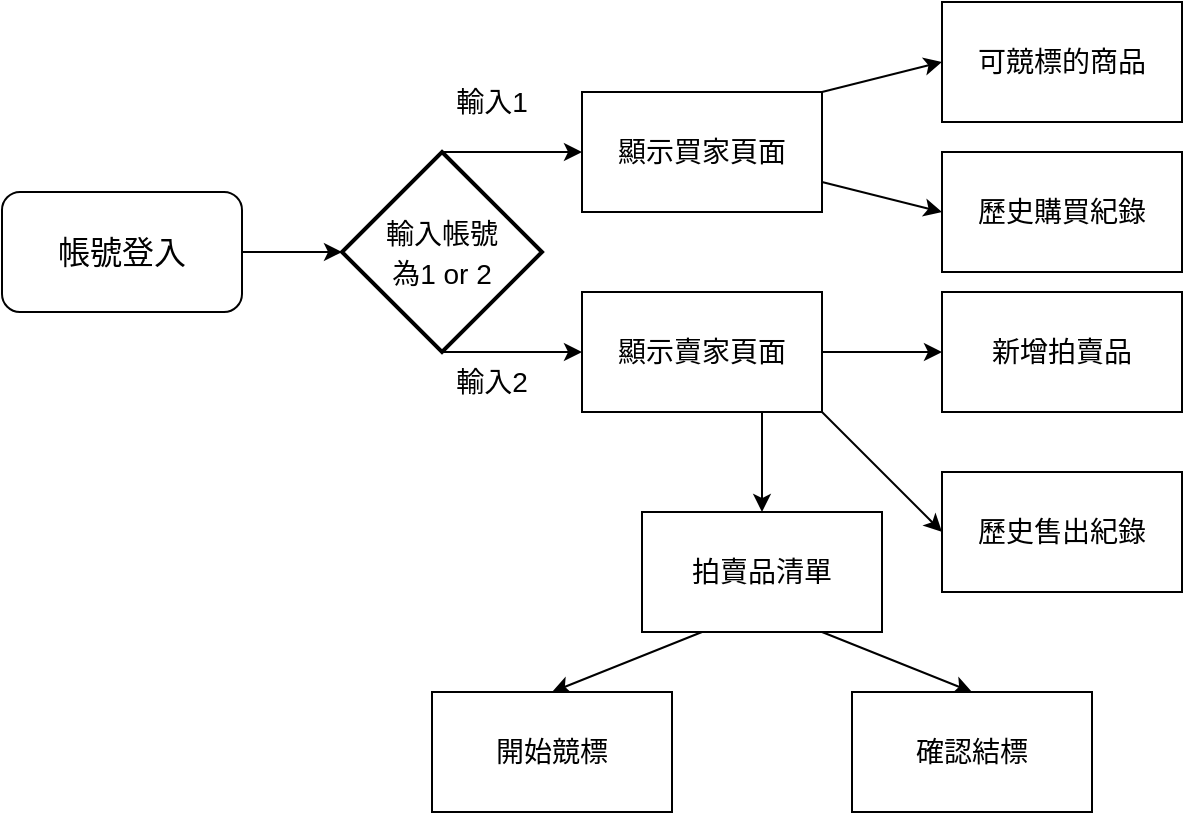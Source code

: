 <mxfile version="20.5.3" type="device" pages="2"><diagram id="yw0gRrCZPzrZtSqawLTa" name="第 2 页"><mxGraphModel dx="868" dy="3750" grid="1" gridSize="10" guides="1" tooltips="1" connect="1" arrows="1" fold="1" page="1" pageScale="1" pageWidth="2339" pageHeight="3300" math="0" shadow="0"><root><mxCell id="0"/><mxCell id="1" parent="0"/><mxCell id="oXx_PeNDWYMSN2dUt1Ca-3" value="" style="rounded=1;whiteSpace=wrap;html=1;" vertex="1" parent="1"><mxGeometry x="40" y="-160" width="120" height="60" as="geometry"/></mxCell><mxCell id="oXx_PeNDWYMSN2dUt1Ca-4" value="&lt;font style=&quot;font-size: 16px;&quot;&gt;帳號登入&lt;/font&gt;" style="text;html=1;strokeColor=none;fillColor=none;align=center;verticalAlign=middle;whiteSpace=wrap;rounded=0;" vertex="1" parent="1"><mxGeometry x="60" y="-145" width="80" height="30" as="geometry"/></mxCell><mxCell id="oXx_PeNDWYMSN2dUt1Ca-5" value="" style="endArrow=classic;html=1;rounded=0;fontSize=16;exitX=1;exitY=0.5;exitDx=0;exitDy=0;entryX=0;entryY=0.5;entryDx=0;entryDy=0;entryPerimeter=0;" edge="1" parent="1" source="oXx_PeNDWYMSN2dUt1Ca-3" target="oXx_PeNDWYMSN2dUt1Ca-6"><mxGeometry width="50" height="50" relative="1" as="geometry"><mxPoint x="420" y="-110" as="sourcePoint"/><mxPoint x="220" y="-130" as="targetPoint"/></mxGeometry></mxCell><mxCell id="oXx_PeNDWYMSN2dUt1Ca-6" value="" style="strokeWidth=2;html=1;shape=mxgraph.flowchart.decision;whiteSpace=wrap;fontSize=16;" vertex="1" parent="1"><mxGeometry x="210" y="-180" width="100" height="100" as="geometry"/></mxCell><mxCell id="oXx_PeNDWYMSN2dUt1Ca-8" value="&lt;font style=&quot;font-size: 14px;&quot;&gt;輸入帳號為1 or 2&lt;/font&gt;" style="text;html=1;strokeColor=none;fillColor=none;align=center;verticalAlign=middle;whiteSpace=wrap;rounded=0;fontSize=16;" vertex="1" parent="1"><mxGeometry x="230" y="-145" width="60" height="30" as="geometry"/></mxCell><mxCell id="oXx_PeNDWYMSN2dUt1Ca-9" value="" style="endArrow=classic;html=1;rounded=0;fontSize=14;exitX=0.5;exitY=0;exitDx=0;exitDy=0;exitPerimeter=0;entryX=0;entryY=0.5;entryDx=0;entryDy=0;" edge="1" parent="1" source="oXx_PeNDWYMSN2dUt1Ca-6" target="oXx_PeNDWYMSN2dUt1Ca-13"><mxGeometry width="50" height="50" relative="1" as="geometry"><mxPoint x="420" y="-110" as="sourcePoint"/><mxPoint x="300" y="-240" as="targetPoint"/></mxGeometry></mxCell><mxCell id="oXx_PeNDWYMSN2dUt1Ca-10" value="" style="endArrow=classic;html=1;rounded=0;fontSize=14;exitX=0.5;exitY=1;exitDx=0;exitDy=0;exitPerimeter=0;entryX=0;entryY=0.5;entryDx=0;entryDy=0;" edge="1" parent="1" source="oXx_PeNDWYMSN2dUt1Ca-6" target="oXx_PeNDWYMSN2dUt1Ca-14"><mxGeometry width="50" height="50" relative="1" as="geometry"><mxPoint x="420" y="-110" as="sourcePoint"/><mxPoint x="310" y="-40" as="targetPoint"/></mxGeometry></mxCell><mxCell id="oXx_PeNDWYMSN2dUt1Ca-12" value="輸入2" style="text;html=1;strokeColor=none;fillColor=none;align=center;verticalAlign=middle;whiteSpace=wrap;rounded=0;fontSize=14;" vertex="1" parent="1"><mxGeometry x="250" y="-80" width="70" height="30" as="geometry"/></mxCell><mxCell id="oXx_PeNDWYMSN2dUt1Ca-11" value="輸入1" style="text;html=1;strokeColor=none;fillColor=none;align=center;verticalAlign=middle;whiteSpace=wrap;rounded=0;fontSize=14;" vertex="1" parent="1"><mxGeometry x="255" y="-220" width="60" height="30" as="geometry"/></mxCell><mxCell id="oXx_PeNDWYMSN2dUt1Ca-13" value="" style="rounded=0;whiteSpace=wrap;html=1;fontSize=14;" vertex="1" parent="1"><mxGeometry x="330" y="-210" width="120" height="60" as="geometry"/></mxCell><mxCell id="oXx_PeNDWYMSN2dUt1Ca-14" value="" style="rounded=0;whiteSpace=wrap;html=1;fontSize=14;" vertex="1" parent="1"><mxGeometry x="330" y="-110" width="120" height="60" as="geometry"/></mxCell><mxCell id="oXx_PeNDWYMSN2dUt1Ca-16" value="顯示買家頁面" style="text;html=1;strokeColor=none;fillColor=none;align=center;verticalAlign=middle;whiteSpace=wrap;rounded=0;fontSize=14;" vertex="1" parent="1"><mxGeometry x="345" y="-195" width="90" height="30" as="geometry"/></mxCell><mxCell id="oXx_PeNDWYMSN2dUt1Ca-17" value="顯示賣家頁面" style="text;html=1;strokeColor=none;fillColor=none;align=center;verticalAlign=middle;whiteSpace=wrap;rounded=0;fontSize=14;" vertex="1" parent="1"><mxGeometry x="345" y="-95" width="90" height="30" as="geometry"/></mxCell><mxCell id="oXx_PeNDWYMSN2dUt1Ca-18" value="" style="endArrow=classic;html=1;rounded=0;fontSize=14;exitX=1;exitY=0;exitDx=0;exitDy=0;entryX=0;entryY=0.5;entryDx=0;entryDy=0;" edge="1" parent="1" source="oXx_PeNDWYMSN2dUt1Ca-13" target="oXx_PeNDWYMSN2dUt1Ca-20"><mxGeometry width="50" height="50" relative="1" as="geometry"><mxPoint x="500" y="-170" as="sourcePoint"/><mxPoint x="510" y="-180" as="targetPoint"/></mxGeometry></mxCell><mxCell id="oXx_PeNDWYMSN2dUt1Ca-19" value="" style="endArrow=classic;html=1;rounded=0;fontSize=14;exitX=1;exitY=1;exitDx=0;exitDy=0;entryX=0;entryY=0.5;entryDx=0;entryDy=0;" edge="1" parent="1" source="oXx_PeNDWYMSN2dUt1Ca-14" target="oXx_PeNDWYMSN2dUt1Ca-22"><mxGeometry width="50" height="50" relative="1" as="geometry"><mxPoint x="480" y="-80" as="sourcePoint"/><mxPoint x="520" y="-80" as="targetPoint"/></mxGeometry></mxCell><mxCell id="oXx_PeNDWYMSN2dUt1Ca-20" value="" style="rounded=0;whiteSpace=wrap;html=1;fontSize=14;" vertex="1" parent="1"><mxGeometry x="510" y="-255" width="120" height="60" as="geometry"/></mxCell><mxCell id="oXx_PeNDWYMSN2dUt1Ca-22" value="" style="rounded=0;whiteSpace=wrap;html=1;fontSize=14;" vertex="1" parent="1"><mxGeometry x="510" y="-20" width="120" height="60" as="geometry"/></mxCell><mxCell id="oXx_PeNDWYMSN2dUt1Ca-23" value="" style="endArrow=classic;html=1;rounded=0;fontSize=14;exitX=1;exitY=0.5;exitDx=0;exitDy=0;entryX=0;entryY=0.5;entryDx=0;entryDy=0;" edge="1" parent="1" source="oXx_PeNDWYMSN2dUt1Ca-14" target="oXx_PeNDWYMSN2dUt1Ca-24"><mxGeometry width="50" height="50" relative="1" as="geometry"><mxPoint x="500" y="-65" as="sourcePoint"/><mxPoint x="520" y="-80" as="targetPoint"/></mxGeometry></mxCell><mxCell id="oXx_PeNDWYMSN2dUt1Ca-24" value="" style="rounded=0;whiteSpace=wrap;html=1;fontSize=14;" vertex="1" parent="1"><mxGeometry x="510" y="-110" width="120" height="60" as="geometry"/></mxCell><mxCell id="oXx_PeNDWYMSN2dUt1Ca-25" value="" style="rounded=0;whiteSpace=wrap;html=1;fontSize=14;" vertex="1" parent="1"><mxGeometry x="510" y="-180" width="120" height="60" as="geometry"/></mxCell><mxCell id="oXx_PeNDWYMSN2dUt1Ca-26" value="" style="endArrow=classic;html=1;rounded=0;fontSize=14;entryX=0;entryY=0.5;entryDx=0;entryDy=0;exitX=1;exitY=0.75;exitDx=0;exitDy=0;" edge="1" parent="1" source="oXx_PeNDWYMSN2dUt1Ca-13" target="oXx_PeNDWYMSN2dUt1Ca-25"><mxGeometry width="50" height="50" relative="1" as="geometry"><mxPoint x="420" y="-130" as="sourcePoint"/><mxPoint x="470" y="-180" as="targetPoint"/></mxGeometry></mxCell><mxCell id="oXx_PeNDWYMSN2dUt1Ca-27" value="新增拍賣品" style="text;html=1;strokeColor=none;fillColor=none;align=center;verticalAlign=middle;whiteSpace=wrap;rounded=0;fontSize=14;" vertex="1" parent="1"><mxGeometry x="530" y="-95" width="80" height="30" as="geometry"/></mxCell><mxCell id="oXx_PeNDWYMSN2dUt1Ca-28" value="歷史售出紀錄" style="text;html=1;strokeColor=none;fillColor=none;align=center;verticalAlign=middle;whiteSpace=wrap;rounded=0;fontSize=14;" vertex="1" parent="1"><mxGeometry x="525" y="-5" width="90" height="30" as="geometry"/></mxCell><mxCell id="oXx_PeNDWYMSN2dUt1Ca-29" value="可競標的商品" style="text;html=1;strokeColor=none;fillColor=none;align=center;verticalAlign=middle;whiteSpace=wrap;rounded=0;fontSize=14;" vertex="1" parent="1"><mxGeometry x="525" y="-240" width="90" height="30" as="geometry"/></mxCell><mxCell id="oXx_PeNDWYMSN2dUt1Ca-30" value="歷史購買紀錄" style="text;html=1;strokeColor=none;fillColor=none;align=center;verticalAlign=middle;whiteSpace=wrap;rounded=0;fontSize=14;" vertex="1" parent="1"><mxGeometry x="525" y="-165" width="90" height="30" as="geometry"/></mxCell><mxCell id="oXx_PeNDWYMSN2dUt1Ca-31" value="" style="endArrow=classic;html=1;rounded=0;fontSize=14;exitX=0.75;exitY=1;exitDx=0;exitDy=0;entryX=0.5;entryY=0;entryDx=0;entryDy=0;" edge="1" parent="1" source="oXx_PeNDWYMSN2dUt1Ca-14" target="oXx_PeNDWYMSN2dUt1Ca-32"><mxGeometry width="50" height="50" relative="1" as="geometry"><mxPoint x="420" y="-30" as="sourcePoint"/><mxPoint x="420" y="30" as="targetPoint"/></mxGeometry></mxCell><mxCell id="oXx_PeNDWYMSN2dUt1Ca-32" value="" style="rounded=0;whiteSpace=wrap;html=1;fontSize=14;" vertex="1" parent="1"><mxGeometry x="360" width="120" height="60" as="geometry"/></mxCell><mxCell id="oXx_PeNDWYMSN2dUt1Ca-34" value="拍賣品清單" style="text;html=1;strokeColor=none;fillColor=none;align=center;verticalAlign=middle;whiteSpace=wrap;rounded=0;fontSize=14;" vertex="1" parent="1"><mxGeometry x="375" y="15" width="90" height="30" as="geometry"/></mxCell><mxCell id="oXx_PeNDWYMSN2dUt1Ca-35" value="" style="endArrow=classic;html=1;rounded=0;fontSize=14;exitX=0.25;exitY=1;exitDx=0;exitDy=0;entryX=0.5;entryY=0;entryDx=0;entryDy=0;" edge="1" parent="1" source="oXx_PeNDWYMSN2dUt1Ca-32" target="oXx_PeNDWYMSN2dUt1Ca-37"><mxGeometry width="50" height="50" relative="1" as="geometry"><mxPoint x="420" y="250" as="sourcePoint"/><mxPoint x="380" y="190" as="targetPoint"/></mxGeometry></mxCell><mxCell id="oXx_PeNDWYMSN2dUt1Ca-36" value="" style="endArrow=classic;html=1;rounded=0;fontSize=14;exitX=0.75;exitY=1;exitDx=0;exitDy=0;entryX=0.5;entryY=0;entryDx=0;entryDy=0;" edge="1" parent="1" source="oXx_PeNDWYMSN2dUt1Ca-32" target="oXx_PeNDWYMSN2dUt1Ca-38"><mxGeometry width="50" height="50" relative="1" as="geometry"><mxPoint x="420" y="250" as="sourcePoint"/><mxPoint x="480" y="200" as="targetPoint"/></mxGeometry></mxCell><mxCell id="oXx_PeNDWYMSN2dUt1Ca-37" value="" style="rounded=0;whiteSpace=wrap;html=1;fontSize=14;" vertex="1" parent="1"><mxGeometry x="255" y="90" width="120" height="60" as="geometry"/></mxCell><mxCell id="oXx_PeNDWYMSN2dUt1Ca-38" value="" style="rounded=0;whiteSpace=wrap;html=1;fontSize=14;" vertex="1" parent="1"><mxGeometry x="465" y="90" width="120" height="60" as="geometry"/></mxCell><mxCell id="oXx_PeNDWYMSN2dUt1Ca-39" value="開始競標" style="text;html=1;strokeColor=none;fillColor=none;align=center;verticalAlign=middle;whiteSpace=wrap;rounded=0;fontSize=14;" vertex="1" parent="1"><mxGeometry x="285" y="105" width="60" height="30" as="geometry"/></mxCell><mxCell id="oXx_PeNDWYMSN2dUt1Ca-40" value="確認結標" style="text;html=1;strokeColor=none;fillColor=none;align=center;verticalAlign=middle;whiteSpace=wrap;rounded=0;fontSize=14;" vertex="1" parent="1"><mxGeometry x="495" y="105" width="60" height="30" as="geometry"/></mxCell></root></mxGraphModel></diagram><diagram id="GO0m6hAhqfvnjGko7VKo" name="第 1 页"><mxGraphModel dx="868" dy="450" grid="1" gridSize="10" guides="1" tooltips="1" connect="1" arrows="1" fold="1" page="1" pageScale="1" pageWidth="1169" pageHeight="827" math="0" shadow="0"><root><mxCell id="0"/><mxCell id="1" parent="0"/><mxCell id="uLJZuY0SVNFTHNSbsqgO-2" value="" style="rounded=0;whiteSpace=wrap;html=1;" parent="1" vertex="1"><mxGeometry x="40" y="210" width="160" height="180" as="geometry"/></mxCell><mxCell id="uLJZuY0SVNFTHNSbsqgO-3" value="" style="endArrow=none;html=1;rounded=0;exitX=0.5;exitY=1;exitDx=0;exitDy=0;entryX=0.5;entryY=0;entryDx=0;entryDy=0;" parent="1" source="uLJZuY0SVNFTHNSbsqgO-2" target="uLJZuY0SVNFTHNSbsqgO-2" edge="1"><mxGeometry width="50" height="50" relative="1" as="geometry"><mxPoint x="390" y="350" as="sourcePoint"/><mxPoint x="440" y="300" as="targetPoint"/><Array as="points"/></mxGeometry></mxCell><mxCell id="uLJZuY0SVNFTHNSbsqgO-4" value="" style="endArrow=none;html=1;rounded=0;" parent="1" edge="1"><mxGeometry width="50" height="50" relative="1" as="geometry"><mxPoint x="120" y="310" as="sourcePoint"/><mxPoint x="200" y="310" as="targetPoint"/></mxGeometry></mxCell><mxCell id="uLJZuY0SVNFTHNSbsqgO-5" value="" style="endArrow=none;html=1;rounded=0;exitX=0;exitY=0.5;exitDx=0;exitDy=0;" parent="1" source="uLJZuY0SVNFTHNSbsqgO-2" edge="1"><mxGeometry width="50" height="50" relative="1" as="geometry"><mxPoint x="50" y="300" as="sourcePoint"/><mxPoint x="120" y="300" as="targetPoint"/></mxGeometry></mxCell><mxCell id="uLJZuY0SVNFTHNSbsqgO-6" value="" style="triangle;whiteSpace=wrap;html=1;rotation=-90;" parent="1" vertex="1"><mxGeometry x="80" y="90" width="80" height="160" as="geometry"/></mxCell><mxCell id="uLJZuY0SVNFTHNSbsqgO-7" value="&lt;font style=&quot;font-size: 16px;&quot;&gt;材料倉&lt;/font&gt;" style="text;html=1;strokeColor=none;fillColor=none;align=center;verticalAlign=middle;whiteSpace=wrap;rounded=0;" parent="1" vertex="1"><mxGeometry x="90" y="100" width="60" height="30" as="geometry"/></mxCell><mxCell id="uLJZuY0SVNFTHNSbsqgO-9" value="&lt;span style=&quot;font-size: 14px;&quot;&gt;本期進料&lt;/span&gt;" style="text;html=1;strokeColor=none;fillColor=none;align=center;verticalAlign=middle;whiteSpace=wrap;rounded=0;fontSize=16;" parent="1" vertex="1"><mxGeometry x="50" y="330" width="60" height="30" as="geometry"/></mxCell><mxCell id="uLJZuY0SVNFTHNSbsqgO-10" value="&lt;font style=&quot;font-size: 14px;&quot;&gt;本期領料&lt;/font&gt;" style="text;html=1;strokeColor=none;fillColor=none;align=center;verticalAlign=middle;whiteSpace=wrap;rounded=0;fontSize=16;" parent="1" vertex="1"><mxGeometry x="130" y="240" width="60" height="30" as="geometry"/></mxCell><mxCell id="uLJZuY0SVNFTHNSbsqgO-11" value="&lt;font style=&quot;font-size: 14px;&quot;&gt;期末存貨&lt;/font&gt;" style="text;html=1;strokeColor=none;fillColor=none;align=center;verticalAlign=middle;whiteSpace=wrap;rounded=0;fontSize=16;" parent="1" vertex="1"><mxGeometry x="120" y="330" width="80" height="30" as="geometry"/></mxCell><mxCell id="uLJZuY0SVNFTHNSbsqgO-12" value="&lt;span style=&quot;font-size: 14px;&quot;&gt;期初存貨&lt;/span&gt;" style="text;html=1;strokeColor=none;fillColor=none;align=center;verticalAlign=middle;whiteSpace=wrap;rounded=0;fontSize=16;" parent="1" vertex="1"><mxGeometry x="50" y="230" width="60" height="30" as="geometry"/></mxCell><mxCell id="j1vD-YDWN3pOX7aWLybo-1" value="" style="rounded=0;whiteSpace=wrap;html=1;fontSize=14;" parent="1" vertex="1"><mxGeometry x="280" y="120" width="160" height="280" as="geometry"/></mxCell><mxCell id="j1vD-YDWN3pOX7aWLybo-2" value="" style="endArrow=none;html=1;rounded=0;fontSize=14;exitX=0.5;exitY=1;exitDx=0;exitDy=0;entryX=0.5;entryY=0;entryDx=0;entryDy=0;" parent="1" source="j1vD-YDWN3pOX7aWLybo-1" target="j1vD-YDWN3pOX7aWLybo-1" edge="1"><mxGeometry width="50" height="50" relative="1" as="geometry"><mxPoint x="360" y="340" as="sourcePoint"/><mxPoint x="410" y="290" as="targetPoint"/></mxGeometry></mxCell><mxCell id="j1vD-YDWN3pOX7aWLybo-3" value="" style="endArrow=none;html=1;rounded=0;fontSize=14;entryX=1.018;entryY=0.642;entryDx=0;entryDy=0;entryPerimeter=0;" parent="1" target="j1vD-YDWN3pOX7aWLybo-1" edge="1"><mxGeometry width="50" height="50" relative="1" as="geometry"><mxPoint x="360" y="300" as="sourcePoint"/><mxPoint x="410" y="290" as="targetPoint"/></mxGeometry></mxCell><mxCell id="j1vD-YDWN3pOX7aWLybo-4" value="" style="endArrow=none;html=1;rounded=0;fontSize=14;exitX=0.005;exitY=0.416;exitDx=0;exitDy=0;exitPerimeter=0;" parent="1" source="j1vD-YDWN3pOX7aWLybo-1" edge="1"><mxGeometry width="50" height="50" relative="1" as="geometry"><mxPoint x="360" y="340" as="sourcePoint"/><mxPoint x="360" y="236" as="targetPoint"/></mxGeometry></mxCell><mxCell id="j1vD-YDWN3pOX7aWLybo-5" value="生產線(一)" style="text;html=1;strokeColor=none;fillColor=none;align=center;verticalAlign=middle;whiteSpace=wrap;rounded=0;fontSize=14;" parent="1" vertex="1"><mxGeometry x="320" y="90" width="80" height="30" as="geometry"/></mxCell><mxCell id="j1vD-YDWN3pOX7aWLybo-6" value="期初存貨" style="text;html=1;strokeColor=none;fillColor=none;align=center;verticalAlign=middle;whiteSpace=wrap;rounded=0;fontSize=14;" parent="1" vertex="1"><mxGeometry x="290" y="120" width="60" height="30" as="geometry"/></mxCell><mxCell id="j1vD-YDWN3pOX7aWLybo-7" value="&lt;font color=&quot;#3333ff&quot;&gt;直接材料&lt;br&gt;直接人工&lt;br&gt;固定製造&lt;br&gt;變動製造&lt;/font&gt;" style="text;html=1;strokeColor=none;fillColor=none;align=center;verticalAlign=middle;whiteSpace=wrap;rounded=0;fontSize=14;" parent="1" vertex="1"><mxGeometry x="285" y="160" width="70" height="60" as="geometry"/></mxCell><mxCell id="j1vD-YDWN3pOX7aWLybo-9" value="&lt;font color=&quot;#0000ff&quot;&gt;直接材料&lt;br&gt;直接人工&lt;br&gt;固定製造&lt;br&gt;變動製造&lt;/font&gt;" style="text;html=1;strokeColor=none;fillColor=none;align=center;verticalAlign=middle;whiteSpace=wrap;rounded=0;fontSize=14;" parent="1" vertex="1"><mxGeometry x="280" y="315" width="70" height="60" as="geometry"/></mxCell><mxCell id="j1vD-YDWN3pOX7aWLybo-10" value="&lt;font color=&quot;#0000ff&quot;&gt;直接材料&lt;br&gt;直接人工&lt;br&gt;固定製造&lt;br&gt;變動製造&lt;/font&gt;" style="text;html=1;strokeColor=none;fillColor=none;align=center;verticalAlign=middle;whiteSpace=wrap;rounded=0;fontSize=14;" parent="1" vertex="1"><mxGeometry x="360" y="330" width="70" height="60" as="geometry"/></mxCell><mxCell id="j1vD-YDWN3pOX7aWLybo-11" value="&lt;font color=&quot;#0000ff&quot;&gt;直接材料&lt;br&gt;直接人工&lt;br&gt;固定製造&lt;br&gt;變動製造&lt;/font&gt;" style="text;html=1;strokeColor=none;fillColor=none;align=center;verticalAlign=middle;whiteSpace=wrap;rounded=0;fontSize=14;" parent="1" vertex="1"><mxGeometry x="360" y="210" width="70" height="60" as="geometry"/></mxCell><mxCell id="j1vD-YDWN3pOX7aWLybo-12" value="&lt;font color=&quot;#000000&quot;&gt;本期投入&lt;/font&gt;" style="text;html=1;strokeColor=none;fillColor=none;align=center;verticalAlign=middle;whiteSpace=wrap;rounded=0;fontSize=14;fontColor=#0000FF;" parent="1" vertex="1"><mxGeometry x="285" y="260" width="60" height="30" as="geometry"/></mxCell><mxCell id="j1vD-YDWN3pOX7aWLybo-13" value="&lt;font style=&quot;font-size: 14px;&quot;&gt;期末存貨&lt;/font&gt;" style="text;html=1;strokeColor=none;fillColor=none;align=center;verticalAlign=middle;whiteSpace=wrap;rounded=0;fontSize=16;" parent="1" vertex="1"><mxGeometry x="360" y="300" width="80" height="30" as="geometry"/></mxCell><mxCell id="j1vD-YDWN3pOX7aWLybo-14" value="&lt;span style=&quot;font-size: 14px;&quot;&gt;本期產出&lt;/span&gt;" style="text;html=1;strokeColor=none;fillColor=none;align=center;verticalAlign=middle;whiteSpace=wrap;rounded=0;fontSize=16;" parent="1" vertex="1"><mxGeometry x="355" y="150" width="80" height="30" as="geometry"/></mxCell><mxCell id="j1vD-YDWN3pOX7aWLybo-15" value="" style="rounded=0;whiteSpace=wrap;html=1;fontSize=14;" parent="1" vertex="1"><mxGeometry x="510" y="115" width="160" height="280" as="geometry"/></mxCell><mxCell id="j1vD-YDWN3pOX7aWLybo-16" value="" style="endArrow=none;html=1;rounded=0;fontSize=14;exitX=0.5;exitY=1;exitDx=0;exitDy=0;entryX=0.5;entryY=0;entryDx=0;entryDy=0;" parent="1" source="j1vD-YDWN3pOX7aWLybo-15" target="j1vD-YDWN3pOX7aWLybo-15" edge="1"><mxGeometry width="50" height="50" relative="1" as="geometry"><mxPoint x="590" y="335" as="sourcePoint"/><mxPoint x="640" y="285" as="targetPoint"/></mxGeometry></mxCell><mxCell id="j1vD-YDWN3pOX7aWLybo-17" value="" style="endArrow=none;html=1;rounded=0;fontSize=14;entryX=1.018;entryY=0.642;entryDx=0;entryDy=0;entryPerimeter=0;" parent="1" target="j1vD-YDWN3pOX7aWLybo-15" edge="1"><mxGeometry width="50" height="50" relative="1" as="geometry"><mxPoint x="590" y="295" as="sourcePoint"/><mxPoint x="640" y="285" as="targetPoint"/></mxGeometry></mxCell><mxCell id="j1vD-YDWN3pOX7aWLybo-18" value="" style="endArrow=none;html=1;rounded=0;fontSize=14;exitX=0.005;exitY=0.416;exitDx=0;exitDy=0;exitPerimeter=0;" parent="1" source="j1vD-YDWN3pOX7aWLybo-15" edge="1"><mxGeometry width="50" height="50" relative="1" as="geometry"><mxPoint x="590" y="335" as="sourcePoint"/><mxPoint x="590" y="231" as="targetPoint"/></mxGeometry></mxCell><mxCell id="j1vD-YDWN3pOX7aWLybo-19" value="生產線(二)" style="text;html=1;strokeColor=none;fillColor=none;align=center;verticalAlign=middle;whiteSpace=wrap;rounded=0;fontSize=14;" parent="1" vertex="1"><mxGeometry x="550" y="85" width="80" height="30" as="geometry"/></mxCell><mxCell id="j1vD-YDWN3pOX7aWLybo-20" value="期初存貨" style="text;html=1;strokeColor=none;fillColor=none;align=center;verticalAlign=middle;whiteSpace=wrap;rounded=0;fontSize=14;" parent="1" vertex="1"><mxGeometry x="520" y="115" width="60" height="30" as="geometry"/></mxCell><mxCell id="j1vD-YDWN3pOX7aWLybo-21" value="&lt;font color=&quot;#3333ff&quot;&gt;直接材料&lt;br&gt;直接人工&lt;br&gt;固定製造&lt;br&gt;變動製造&lt;/font&gt;" style="text;html=1;strokeColor=none;fillColor=none;align=center;verticalAlign=middle;whiteSpace=wrap;rounded=0;fontSize=14;" parent="1" vertex="1"><mxGeometry x="515" y="155" width="70" height="60" as="geometry"/></mxCell><mxCell id="j1vD-YDWN3pOX7aWLybo-22" value="&lt;font color=&quot;#0000ff&quot;&gt;直接材料&lt;br&gt;直接人工&lt;br&gt;固定製造&lt;br&gt;變動製造&lt;/font&gt;" style="text;html=1;strokeColor=none;fillColor=none;align=center;verticalAlign=middle;whiteSpace=wrap;rounded=0;fontSize=14;" parent="1" vertex="1"><mxGeometry x="515" y="315" width="70" height="60" as="geometry"/></mxCell><mxCell id="j1vD-YDWN3pOX7aWLybo-23" value="&lt;font color=&quot;#0000ff&quot;&gt;直接材料&lt;br&gt;直接人工&lt;br&gt;固定製造&lt;br&gt;變動製造&lt;/font&gt;" style="text;html=1;strokeColor=none;fillColor=none;align=center;verticalAlign=middle;whiteSpace=wrap;rounded=0;fontSize=14;" parent="1" vertex="1"><mxGeometry x="590" y="325" width="70" height="60" as="geometry"/></mxCell><mxCell id="j1vD-YDWN3pOX7aWLybo-24" value="&lt;font color=&quot;#0000ff&quot;&gt;直接材料&lt;br&gt;直接人工&lt;br&gt;固定製造&lt;br&gt;變動製造&lt;/font&gt;" style="text;html=1;strokeColor=none;fillColor=none;align=center;verticalAlign=middle;whiteSpace=wrap;rounded=0;fontSize=14;" parent="1" vertex="1"><mxGeometry x="590" y="205" width="70" height="60" as="geometry"/></mxCell><mxCell id="j1vD-YDWN3pOX7aWLybo-25" value="&lt;font color=&quot;#000000&quot;&gt;本期投入&lt;/font&gt;" style="text;html=1;strokeColor=none;fillColor=none;align=center;verticalAlign=middle;whiteSpace=wrap;rounded=0;fontSize=14;fontColor=#0000FF;" parent="1" vertex="1"><mxGeometry x="515" y="255" width="60" height="30" as="geometry"/></mxCell><mxCell id="j1vD-YDWN3pOX7aWLybo-26" value="&lt;font style=&quot;font-size: 14px;&quot;&gt;期末存貨&lt;/font&gt;" style="text;html=1;strokeColor=none;fillColor=none;align=center;verticalAlign=middle;whiteSpace=wrap;rounded=0;fontSize=16;" parent="1" vertex="1"><mxGeometry x="590" y="295" width="80" height="30" as="geometry"/></mxCell><mxCell id="j1vD-YDWN3pOX7aWLybo-27" value="&lt;span style=&quot;font-size: 14px;&quot;&gt;本期產出&lt;/span&gt;" style="text;html=1;strokeColor=none;fillColor=none;align=center;verticalAlign=middle;whiteSpace=wrap;rounded=0;fontSize=16;" parent="1" vertex="1"><mxGeometry x="585" y="145" width="80" height="30" as="geometry"/></mxCell><mxCell id="j1vD-YDWN3pOX7aWLybo-28" value="" style="rounded=0;whiteSpace=wrap;html=1;" parent="1" vertex="1"><mxGeometry x="750" y="215" width="160" height="180" as="geometry"/></mxCell><mxCell id="j1vD-YDWN3pOX7aWLybo-29" value="" style="endArrow=none;html=1;rounded=0;exitX=0.5;exitY=1;exitDx=0;exitDy=0;entryX=0.5;entryY=0;entryDx=0;entryDy=0;" parent="1" source="j1vD-YDWN3pOX7aWLybo-28" target="j1vD-YDWN3pOX7aWLybo-28" edge="1"><mxGeometry width="50" height="50" relative="1" as="geometry"><mxPoint x="1100" y="355" as="sourcePoint"/><mxPoint x="1150" y="305" as="targetPoint"/><Array as="points"/></mxGeometry></mxCell><mxCell id="j1vD-YDWN3pOX7aWLybo-30" value="" style="endArrow=none;html=1;rounded=0;" parent="1" edge="1"><mxGeometry width="50" height="50" relative="1" as="geometry"><mxPoint x="830" y="315" as="sourcePoint"/><mxPoint x="910" y="315" as="targetPoint"/></mxGeometry></mxCell><mxCell id="j1vD-YDWN3pOX7aWLybo-31" value="" style="endArrow=none;html=1;rounded=0;exitX=0;exitY=0.5;exitDx=0;exitDy=0;" parent="1" source="j1vD-YDWN3pOX7aWLybo-28" edge="1"><mxGeometry width="50" height="50" relative="1" as="geometry"><mxPoint x="760" y="305" as="sourcePoint"/><mxPoint x="830" y="305" as="targetPoint"/></mxGeometry></mxCell><mxCell id="j1vD-YDWN3pOX7aWLybo-32" value="" style="triangle;whiteSpace=wrap;html=1;rotation=-90;" parent="1" vertex="1"><mxGeometry x="790" y="95" width="80" height="160" as="geometry"/></mxCell><mxCell id="j1vD-YDWN3pOX7aWLybo-33" value="&lt;font style=&quot;font-size: 16px;&quot;&gt;成品倉&lt;/font&gt;" style="text;html=1;strokeColor=none;fillColor=none;align=center;verticalAlign=middle;whiteSpace=wrap;rounded=0;" parent="1" vertex="1"><mxGeometry x="800" y="105" width="60" height="30" as="geometry"/></mxCell><mxCell id="j1vD-YDWN3pOX7aWLybo-34" value="&lt;span style=&quot;font-size: 14px;&quot;&gt;本期入庫&lt;/span&gt;" style="text;html=1;strokeColor=none;fillColor=none;align=center;verticalAlign=middle;whiteSpace=wrap;rounded=0;fontSize=16;" parent="1" vertex="1"><mxGeometry x="760" y="305" width="60" height="30" as="geometry"/></mxCell><mxCell id="j1vD-YDWN3pOX7aWLybo-35" value="&lt;font style=&quot;font-size: 14px;&quot;&gt;本期出貨&lt;/font&gt;" style="text;html=1;strokeColor=none;fillColor=none;align=center;verticalAlign=middle;whiteSpace=wrap;rounded=0;fontSize=16;" parent="1" vertex="1"><mxGeometry x="840" y="215" width="60" height="30" as="geometry"/></mxCell><mxCell id="j1vD-YDWN3pOX7aWLybo-36" value="&lt;font style=&quot;font-size: 14px;&quot;&gt;期末存貨&lt;/font&gt;" style="text;html=1;strokeColor=none;fillColor=none;align=center;verticalAlign=middle;whiteSpace=wrap;rounded=0;fontSize=16;" parent="1" vertex="1"><mxGeometry x="830" y="315" width="80" height="30" as="geometry"/></mxCell><mxCell id="j1vD-YDWN3pOX7aWLybo-37" value="&lt;span style=&quot;font-size: 14px;&quot;&gt;期初存貨&lt;/span&gt;" style="text;html=1;strokeColor=none;fillColor=none;align=center;verticalAlign=middle;whiteSpace=wrap;rounded=0;fontSize=16;" parent="1" vertex="1"><mxGeometry x="760" y="220" width="60" height="30" as="geometry"/></mxCell><mxCell id="j1vD-YDWN3pOX7aWLybo-38" value="&lt;font color=&quot;#3333ff&quot;&gt;直接材料&lt;br&gt;直接人工&lt;br&gt;固定製造&lt;br&gt;變動製造&lt;/font&gt;" style="text;html=1;strokeColor=none;fillColor=none;align=center;verticalAlign=middle;whiteSpace=wrap;rounded=0;fontSize=14;" parent="1" vertex="1"><mxGeometry x="755" y="245" width="70" height="60" as="geometry"/></mxCell><mxCell id="j1vD-YDWN3pOX7aWLybo-39" value="&lt;font color=&quot;#3333ff&quot;&gt;直接材料&lt;br&gt;直接人工&lt;br&gt;固定製造&lt;br&gt;變動製造&lt;/font&gt;" style="text;html=1;strokeColor=none;fillColor=none;align=center;verticalAlign=middle;whiteSpace=wrap;rounded=0;fontSize=14;" parent="1" vertex="1"><mxGeometry x="755" y="330" width="70" height="60" as="geometry"/></mxCell><mxCell id="j1vD-YDWN3pOX7aWLybo-40" value="&lt;font color=&quot;#3333ff&quot;&gt;直接材料&lt;br&gt;直接人工&lt;br&gt;固定製造&lt;br&gt;變動製造&lt;/font&gt;" style="text;html=1;strokeColor=none;fillColor=none;align=center;verticalAlign=middle;whiteSpace=wrap;rounded=0;fontSize=14;" parent="1" vertex="1"><mxGeometry x="835" y="245" width="70" height="60" as="geometry"/></mxCell><mxCell id="j1vD-YDWN3pOX7aWLybo-41" value="&lt;font color=&quot;#3333ff&quot;&gt;直接材料&lt;br&gt;直接人工&lt;br&gt;固定製造&lt;br&gt;變動製造&lt;/font&gt;" style="text;html=1;strokeColor=none;fillColor=none;align=center;verticalAlign=middle;whiteSpace=wrap;rounded=0;fontSize=14;" parent="1" vertex="1"><mxGeometry x="840" y="340" width="65" height="55" as="geometry"/></mxCell><mxCell id="j1vD-YDWN3pOX7aWLybo-42" value="總分類帳" style="swimlane;fontStyle=0;childLayout=stackLayout;horizontal=1;startSize=30;horizontalStack=0;resizeParent=1;resizeParentMax=0;resizeLast=0;collapsible=1;marginBottom=0;whiteSpace=wrap;html=1;fontSize=14;fontColor=#000000;" parent="1" vertex="1"><mxGeometry x="160" y="450" width="140" height="60" as="geometry"><mxRectangle x="160" y="450" width="100" height="30" as="alternateBounds"/></mxGeometry></mxCell><mxCell id="j1vD-YDWN3pOX7aWLybo-49" value="" style="curved=1;endArrow=classic;html=1;rounded=0;fontSize=14;fontColor=#000000;exitX=1;exitY=0.25;exitDx=0;exitDy=0;entryX=0;entryY=0.714;entryDx=0;entryDy=0;entryPerimeter=0;" parent="1" source="uLJZuY0SVNFTHNSbsqgO-2" target="j1vD-YDWN3pOX7aWLybo-1" edge="1"><mxGeometry width="50" height="50" relative="1" as="geometry"><mxPoint x="420" y="390" as="sourcePoint"/><mxPoint x="470" y="340" as="targetPoint"/><Array as="points"><mxPoint x="270" y="240"/><mxPoint x="200" y="330"/></Array></mxGeometry></mxCell><mxCell id="j1vD-YDWN3pOX7aWLybo-50" value="" style="curved=1;endArrow=classic;html=1;rounded=0;fontSize=14;fontColor=#000000;exitX=0.5;exitY=0;exitDx=0;exitDy=0;entryX=0;entryY=0.75;entryDx=0;entryDy=0;" parent="1" source="j1vD-YDWN3pOX7aWLybo-42" target="j1vD-YDWN3pOX7aWLybo-9" edge="1"><mxGeometry width="50" height="50" relative="1" as="geometry"><mxPoint x="420" y="390" as="sourcePoint"/><mxPoint x="470" y="340" as="targetPoint"/><Array as="points"><mxPoint x="270" y="420"/><mxPoint x="220" y="360"/></Array></mxGeometry></mxCell><mxCell id="j1vD-YDWN3pOX7aWLybo-51" value="" style="curved=1;endArrow=classic;html=1;rounded=0;fontSize=14;fontColor=#000000;entryX=0;entryY=0.75;entryDx=0;entryDy=0;exitX=1.005;exitY=0.356;exitDx=0;exitDy=0;exitPerimeter=0;" parent="1" source="j1vD-YDWN3pOX7aWLybo-1" target="j1vD-YDWN3pOX7aWLybo-15" edge="1"><mxGeometry width="50" height="50" relative="1" as="geometry"><mxPoint x="420" y="390" as="sourcePoint"/><mxPoint x="470" y="340" as="targetPoint"/><Array as="points"><mxPoint x="520" y="250"/><mxPoint x="420" y="340"/></Array></mxGeometry></mxCell><mxCell id="j1vD-YDWN3pOX7aWLybo-52" value="" style="curved=1;endArrow=classic;html=1;rounded=0;fontSize=14;fontColor=#000000;exitX=1.021;exitY=0.333;exitDx=0;exitDy=0;exitPerimeter=0;entryX=0.008;entryY=0.681;entryDx=0;entryDy=0;entryPerimeter=0;" parent="1" source="j1vD-YDWN3pOX7aWLybo-15" target="j1vD-YDWN3pOX7aWLybo-28" edge="1"><mxGeometry width="50" height="50" relative="1" as="geometry"><mxPoint x="420" y="390" as="sourcePoint"/><mxPoint x="470" y="340" as="targetPoint"/><Array as="points"><mxPoint x="740" y="200"/><mxPoint x="650" y="380"/></Array></mxGeometry></mxCell><mxCell id="j1vD-YDWN3pOX7aWLybo-53" value="&lt;font color=&quot;#ff0000&quot;&gt;生產成本&lt;/font&gt;" style="text;html=1;strokeColor=none;fillColor=none;align=center;verticalAlign=middle;whiteSpace=wrap;rounded=0;fontSize=14;fontColor=#000000;" parent="1" vertex="1"><mxGeometry x="680" y="355" width="60" height="30" as="geometry"/></mxCell><mxCell id="j1vD-YDWN3pOX7aWLybo-54" value="" style="curved=1;endArrow=classic;html=1;rounded=0;fontSize=14;fontColor=#FF0000;exitX=1;exitY=0.25;exitDx=0;exitDy=0;" parent="1" source="j1vD-YDWN3pOX7aWLybo-28" edge="1"><mxGeometry width="50" height="50" relative="1" as="geometry"><mxPoint x="800" y="390" as="sourcePoint"/><mxPoint x="980" y="340" as="targetPoint"/><Array as="points"><mxPoint x="960" y="260"/><mxPoint x="910" y="350"/></Array></mxGeometry></mxCell><mxCell id="j1vD-YDWN3pOX7aWLybo-55" value="銷貨成本" style="text;html=1;strokeColor=none;fillColor=none;align=center;verticalAlign=middle;whiteSpace=wrap;rounded=0;fontSize=14;fontColor=#FF0000;" parent="1" vertex="1"><mxGeometry x="950" y="305" width="60" height="30" as="geometry"/></mxCell></root></mxGraphModel></diagram></mxfile>